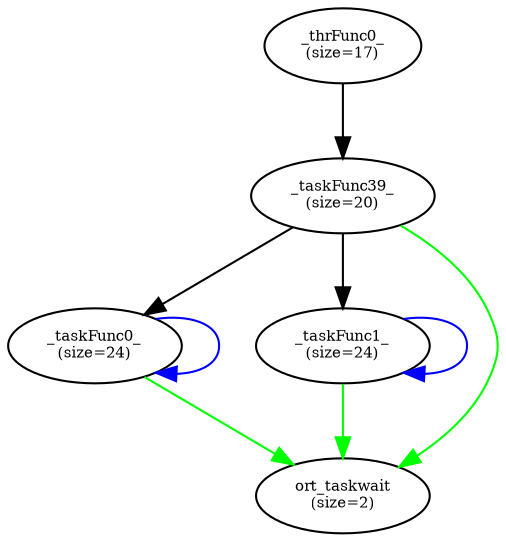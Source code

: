 digraph  {
center=1;
rankdir=TB;
rotate=0;
size="10,8";
0 [fontsize=7, label="_thrFunc0_\n(size=17)"];
1 [fontsize=7, label="_taskFunc39_\n(size=20)"];
3 [fontsize=7, label="_taskFunc0_\n(size=24)"];
5 [fontsize=7, label="_taskFunc1_\n(size=24)"];
6 [fontsize=7, label="ort_taskwait\n(size=2)"];
0 -> 1  [key=0];
1 -> 3  [key=0];
1 -> 5  [key=0];
1 -> 6  [color=green, key=0];
3 -> 3  [color=blue, key=0];
3 -> 6  [color=green, key=0];
5 -> 5  [color=blue, key=0];
5 -> 6  [color=green, key=0];
}
